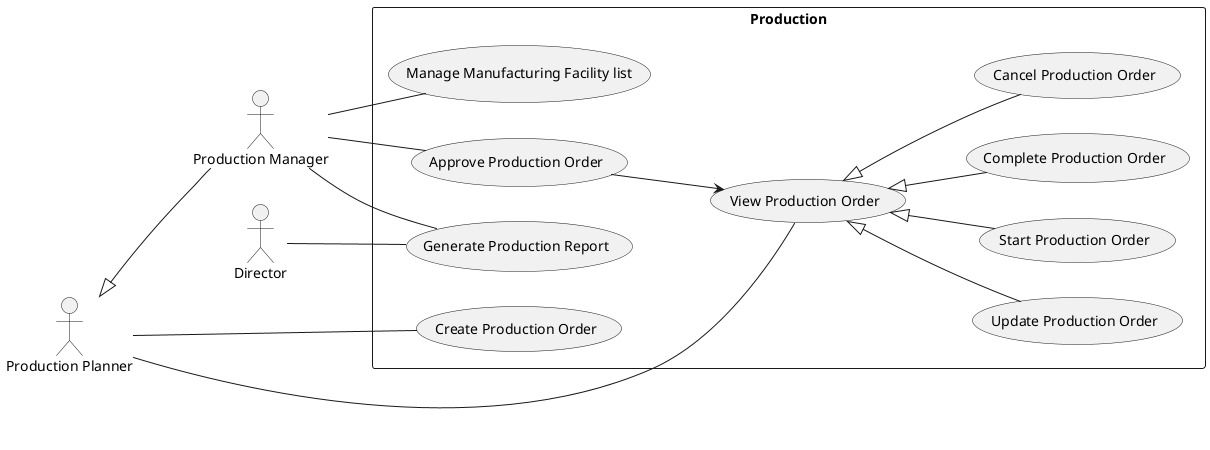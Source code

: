 @startuml Production
left to right direction

:Production Planner: as pp
:Production Manager: as pm
pp <|-- pm

:Director: as d

rectangle Production {
  pp -- (View Production Order)
  pp -- (Create Production Order)
  (View Production Order) <|-- (Update Production Order)
  (View Production Order) <|-- (Start Production Order)
  (View Production Order) <|-- (Complete Production Order)
  (View Production Order) <|-- (Cancel Production Order)

  pm -- (Approve Production Order)
  (Approve Production Order) --> (View Production Order)

  pm -- (Manage Manufacturing Facility list)
  pm -- (Generate Production Report)
  d -- (Generate Production Report)
}
@enduml